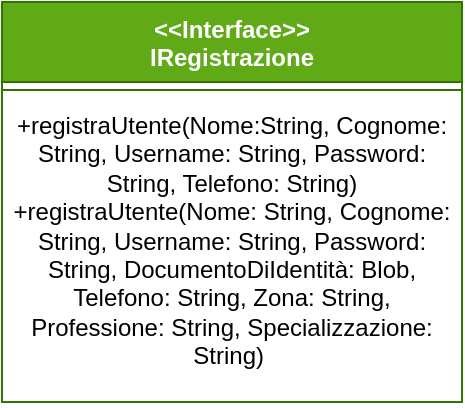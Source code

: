 <mxfile version="21.3.4" type="github">
  <diagram name="Pagina-1" id="qlNaZa-vg_41t0tVp2_G">
    <mxGraphModel dx="435" dy="751" grid="1" gridSize="10" guides="1" tooltips="1" connect="1" arrows="1" fold="1" page="1" pageScale="1" pageWidth="827" pageHeight="1169" math="0" shadow="0">
      <root>
        <mxCell id="0" />
        <mxCell id="1" parent="0" />
        <mxCell id="lUH7GNHiZuxZDdnGOZ4G-1" value="&amp;lt;&amp;lt;Interface&amp;gt;&amp;gt;&lt;br&gt;IRegistrazione" style="swimlane;fontStyle=1;align=center;verticalAlign=top;childLayout=stackLayout;horizontal=1;startSize=40;horizontalStack=0;resizeParent=1;resizeParentMax=0;resizeLast=0;collapsible=1;marginBottom=0;whiteSpace=wrap;html=1;fillColor=#60a917;fontColor=#ffffff;strokeColor=#2D7600;" parent="1" vertex="1">
          <mxGeometry x="80" y="140" width="230" height="200" as="geometry" />
        </mxCell>
        <mxCell id="lUH7GNHiZuxZDdnGOZ4G-2" value="" style="line;strokeWidth=1;fillColor=none;align=left;verticalAlign=middle;spacingTop=-1;spacingLeft=3;spacingRight=3;rotatable=0;labelPosition=right;points=[];portConstraint=eastwest;strokeColor=inherit;" parent="lUH7GNHiZuxZDdnGOZ4G-1" vertex="1">
          <mxGeometry y="40" width="230" height="8" as="geometry" />
        </mxCell>
        <mxCell id="lUH7GNHiZuxZDdnGOZ4G-3" value="&lt;div align=&quot;center&quot;&gt;+registraUtente(Nome:String, Cognome: String, Username: String, Password:&lt;br&gt;String, Telefono: String)&lt;br&gt;+registraUtente(Nome: String, Cognome:&lt;br&gt;String, Username: String, Password:&lt;br&gt;String, DocumentoDiIdentità: Blob, Telefono: String, Zona: String, Professione: String, Specializzazione: String)&amp;nbsp;&lt;/div&gt;" style="text;strokeColor=none;fillColor=none;align=center;verticalAlign=top;spacingLeft=4;spacingRight=4;overflow=hidden;rotatable=0;points=[[0,0.5],[1,0.5]];portConstraint=eastwest;whiteSpace=wrap;html=1;" parent="lUH7GNHiZuxZDdnGOZ4G-1" vertex="1">
          <mxGeometry y="48" width="230" height="152" as="geometry" />
        </mxCell>
      </root>
    </mxGraphModel>
  </diagram>
</mxfile>
